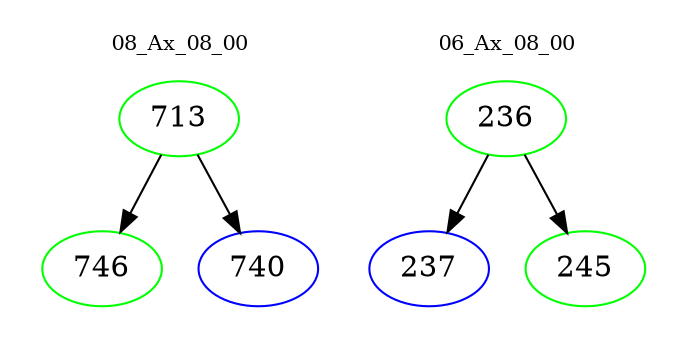 digraph{
subgraph cluster_0 {
color = white
label = "08_Ax_08_00";
fontsize=10;
T0_713 [label="713", color="green"]
T0_713 -> T0_746 [color="black"]
T0_746 [label="746", color="green"]
T0_713 -> T0_740 [color="black"]
T0_740 [label="740", color="blue"]
}
subgraph cluster_1 {
color = white
label = "06_Ax_08_00";
fontsize=10;
T1_236 [label="236", color="green"]
T1_236 -> T1_237 [color="black"]
T1_237 [label="237", color="blue"]
T1_236 -> T1_245 [color="black"]
T1_245 [label="245", color="green"]
}
}

